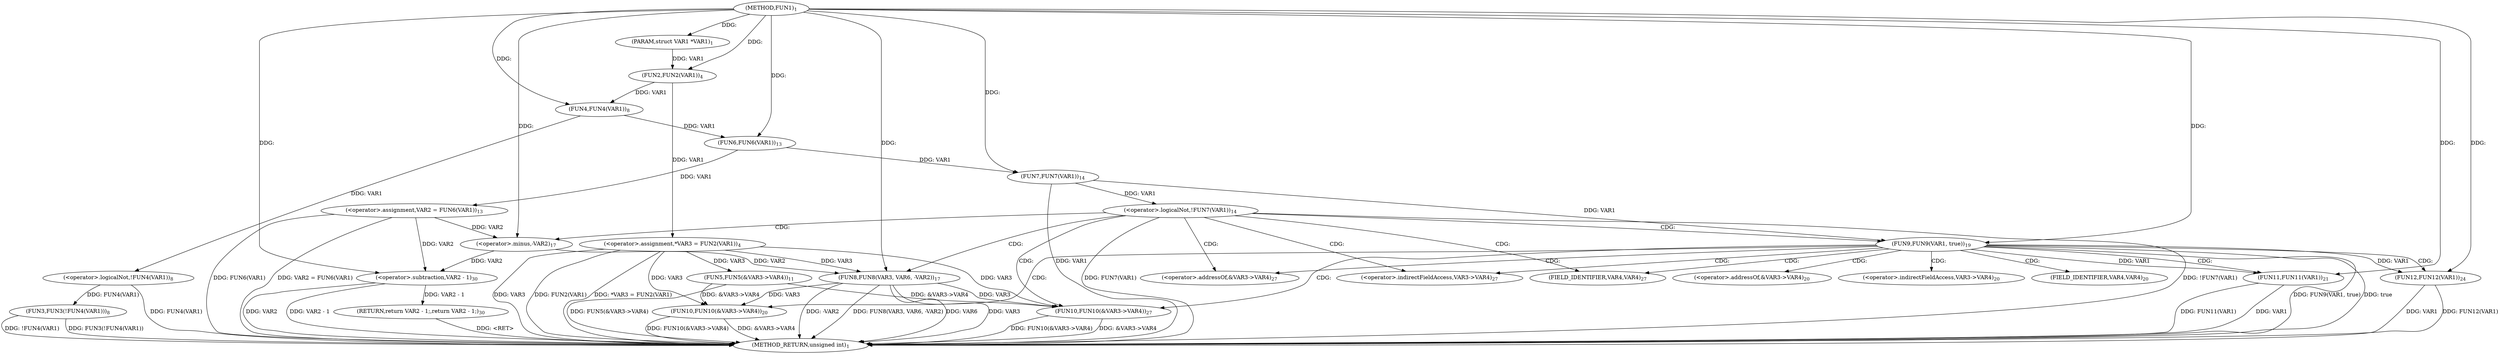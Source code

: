 digraph "FUN1" {  
"8" [label = <(METHOD,FUN1)<SUB>1</SUB>> ]
"67" [label = <(METHOD_RETURN,unsigned int)<SUB>1</SUB>> ]
"9" [label = <(PARAM,struct VAR1 *VAR1)<SUB>1</SUB>> ]
"13" [label = <(&lt;operator&gt;.assignment,*VAR3 = FUN2(VAR1))<SUB>4</SUB>> ]
"17" [label = <(FUN3,FUN3(!FUN4(VAR1)))<SUB>8</SUB>> ]
"21" [label = <(FUN5,FUN5(&amp;VAR3-&gt;VAR4))<SUB>11</SUB>> ]
"26" [label = <(&lt;operator&gt;.assignment,VAR2 = FUN6(VAR1))<SUB>13</SUB>> ]
"36" [label = <(FUN8,FUN8(VAR3, VAR6, -VAR2))<SUB>17</SUB>> ]
"54" [label = <(FUN12,FUN12(VAR1))<SUB>24</SUB>> ]
"57" [label = <(FUN10,FUN10(&amp;VAR3-&gt;VAR4))<SUB>27</SUB>> ]
"63" [label = <(RETURN,return VAR2 - 1;,return VAR2 - 1;)<SUB>30</SUB>> ]
"31" [label = <(&lt;operator&gt;.logicalNot,!FUN7(VAR1))<SUB>14</SUB>> ]
"42" [label = <(FUN9,FUN9(VAR1, true))<SUB>19</SUB>> ]
"64" [label = <(&lt;operator&gt;.subtraction,VAR2 - 1)<SUB>30</SUB>> ]
"15" [label = <(FUN2,FUN2(VAR1))<SUB>4</SUB>> ]
"18" [label = <(&lt;operator&gt;.logicalNot,!FUN4(VAR1))<SUB>8</SUB>> ]
"28" [label = <(FUN6,FUN6(VAR1))<SUB>13</SUB>> ]
"39" [label = <(&lt;operator&gt;.minus,-VAR2)<SUB>17</SUB>> ]
"46" [label = <(FUN10,FUN10(&amp;VAR3-&gt;VAR4))<SUB>20</SUB>> ]
"51" [label = <(FUN11,FUN11(VAR1))<SUB>21</SUB>> ]
"19" [label = <(FUN4,FUN4(VAR1))<SUB>8</SUB>> ]
"32" [label = <(FUN7,FUN7(VAR1))<SUB>14</SUB>> ]
"58" [label = <(&lt;operator&gt;.addressOf,&amp;VAR3-&gt;VAR4)<SUB>27</SUB>> ]
"59" [label = <(&lt;operator&gt;.indirectFieldAccess,VAR3-&gt;VAR4)<SUB>27</SUB>> ]
"47" [label = <(&lt;operator&gt;.addressOf,&amp;VAR3-&gt;VAR4)<SUB>20</SUB>> ]
"61" [label = <(FIELD_IDENTIFIER,VAR4,VAR4)<SUB>27</SUB>> ]
"48" [label = <(&lt;operator&gt;.indirectFieldAccess,VAR3-&gt;VAR4)<SUB>20</SUB>> ]
"50" [label = <(FIELD_IDENTIFIER,VAR4,VAR4)<SUB>20</SUB>> ]
  "63" -> "67"  [ label = "DDG: &lt;RET&gt;"] 
  "13" -> "67"  [ label = "DDG: VAR3"] 
  "13" -> "67"  [ label = "DDG: FUN2(VAR1)"] 
  "13" -> "67"  [ label = "DDG: *VAR3 = FUN2(VAR1)"] 
  "18" -> "67"  [ label = "DDG: FUN4(VAR1)"] 
  "17" -> "67"  [ label = "DDG: !FUN4(VAR1)"] 
  "17" -> "67"  [ label = "DDG: FUN3(!FUN4(VAR1))"] 
  "21" -> "67"  [ label = "DDG: FUN5(&amp;VAR3-&gt;VAR4)"] 
  "26" -> "67"  [ label = "DDG: FUN6(VAR1)"] 
  "26" -> "67"  [ label = "DDG: VAR2 = FUN6(VAR1)"] 
  "32" -> "67"  [ label = "DDG: VAR1"] 
  "31" -> "67"  [ label = "DDG: FUN7(VAR1)"] 
  "31" -> "67"  [ label = "DDG: !FUN7(VAR1)"] 
  "36" -> "67"  [ label = "DDG: VAR3"] 
  "36" -> "67"  [ label = "DDG: -VAR2"] 
  "36" -> "67"  [ label = "DDG: FUN8(VAR3, VAR6, -VAR2)"] 
  "42" -> "67"  [ label = "DDG: FUN9(VAR1, true)"] 
  "54" -> "67"  [ label = "DDG: VAR1"] 
  "54" -> "67"  [ label = "DDG: FUN12(VAR1)"] 
  "46" -> "67"  [ label = "DDG: &amp;VAR3-&gt;VAR4"] 
  "46" -> "67"  [ label = "DDG: FUN10(&amp;VAR3-&gt;VAR4)"] 
  "51" -> "67"  [ label = "DDG: VAR1"] 
  "51" -> "67"  [ label = "DDG: FUN11(VAR1)"] 
  "57" -> "67"  [ label = "DDG: &amp;VAR3-&gt;VAR4"] 
  "57" -> "67"  [ label = "DDG: FUN10(&amp;VAR3-&gt;VAR4)"] 
  "64" -> "67"  [ label = "DDG: VAR2"] 
  "64" -> "67"  [ label = "DDG: VAR2 - 1"] 
  "36" -> "67"  [ label = "DDG: VAR6"] 
  "42" -> "67"  [ label = "DDG: true"] 
  "8" -> "9"  [ label = "DDG: "] 
  "15" -> "13"  [ label = "DDG: VAR1"] 
  "28" -> "26"  [ label = "DDG: VAR1"] 
  "64" -> "63"  [ label = "DDG: VAR2 - 1"] 
  "18" -> "17"  [ label = "DDG: FUN4(VAR1)"] 
  "13" -> "21"  [ label = "DDG: VAR3"] 
  "13" -> "36"  [ label = "DDG: VAR3"] 
  "8" -> "36"  [ label = "DDG: "] 
  "39" -> "36"  [ label = "DDG: VAR2"] 
  "42" -> "54"  [ label = "DDG: VAR1"] 
  "8" -> "54"  [ label = "DDG: "] 
  "21" -> "57"  [ label = "DDG: &amp;VAR3-&gt;VAR4"] 
  "13" -> "57"  [ label = "DDG: VAR3"] 
  "36" -> "57"  [ label = "DDG: VAR3"] 
  "9" -> "15"  [ label = "DDG: VAR1"] 
  "8" -> "15"  [ label = "DDG: "] 
  "19" -> "18"  [ label = "DDG: VAR1"] 
  "19" -> "28"  [ label = "DDG: VAR1"] 
  "8" -> "28"  [ label = "DDG: "] 
  "32" -> "31"  [ label = "DDG: VAR1"] 
  "26" -> "39"  [ label = "DDG: VAR2"] 
  "8" -> "39"  [ label = "DDG: "] 
  "32" -> "42"  [ label = "DDG: VAR1"] 
  "8" -> "42"  [ label = "DDG: "] 
  "26" -> "64"  [ label = "DDG: VAR2"] 
  "39" -> "64"  [ label = "DDG: VAR2"] 
  "8" -> "64"  [ label = "DDG: "] 
  "15" -> "19"  [ label = "DDG: VAR1"] 
  "8" -> "19"  [ label = "DDG: "] 
  "28" -> "32"  [ label = "DDG: VAR1"] 
  "8" -> "32"  [ label = "DDG: "] 
  "21" -> "46"  [ label = "DDG: &amp;VAR3-&gt;VAR4"] 
  "13" -> "46"  [ label = "DDG: VAR3"] 
  "36" -> "46"  [ label = "DDG: VAR3"] 
  "42" -> "51"  [ label = "DDG: VAR1"] 
  "8" -> "51"  [ label = "DDG: "] 
  "31" -> "58"  [ label = "CDG: "] 
  "31" -> "61"  [ label = "CDG: "] 
  "31" -> "42"  [ label = "CDG: "] 
  "31" -> "57"  [ label = "CDG: "] 
  "31" -> "36"  [ label = "CDG: "] 
  "31" -> "59"  [ label = "CDG: "] 
  "31" -> "39"  [ label = "CDG: "] 
  "42" -> "47"  [ label = "CDG: "] 
  "42" -> "48"  [ label = "CDG: "] 
  "42" -> "58"  [ label = "CDG: "] 
  "42" -> "61"  [ label = "CDG: "] 
  "42" -> "51"  [ label = "CDG: "] 
  "42" -> "57"  [ label = "CDG: "] 
  "42" -> "46"  [ label = "CDG: "] 
  "42" -> "50"  [ label = "CDG: "] 
  "42" -> "59"  [ label = "CDG: "] 
  "42" -> "54"  [ label = "CDG: "] 
}
